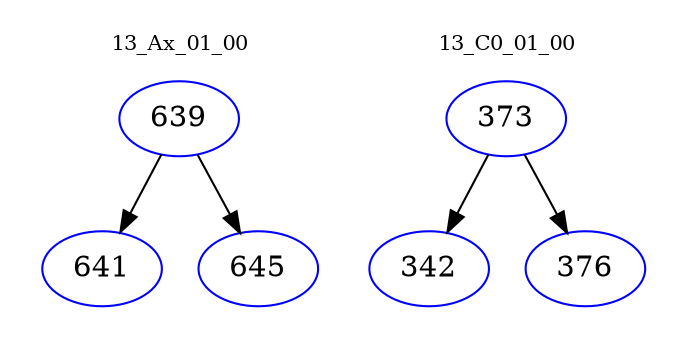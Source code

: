 digraph{
subgraph cluster_0 {
color = white
label = "13_Ax_01_00";
fontsize=10;
T0_639 [label="639", color="blue"]
T0_639 -> T0_641 [color="black"]
T0_641 [label="641", color="blue"]
T0_639 -> T0_645 [color="black"]
T0_645 [label="645", color="blue"]
}
subgraph cluster_1 {
color = white
label = "13_C0_01_00";
fontsize=10;
T1_373 [label="373", color="blue"]
T1_373 -> T1_342 [color="black"]
T1_342 [label="342", color="blue"]
T1_373 -> T1_376 [color="black"]
T1_376 [label="376", color="blue"]
}
}
